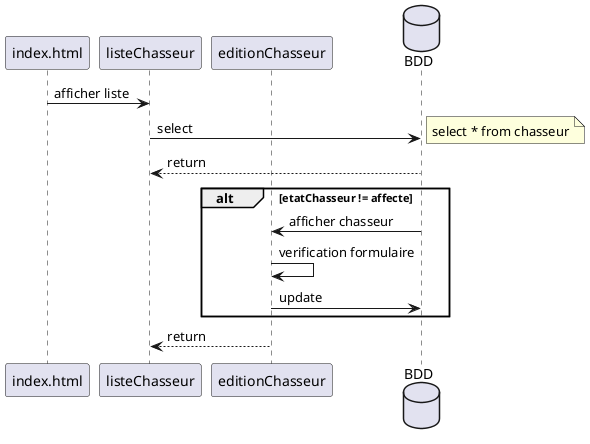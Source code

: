@startuml Diagramme séquence Edition d'un chasseur

participant index.html as appli
participant listeChasseur
participant editionChasseur
database BDD

appli -> listeChasseur : afficher liste

listeChasseur -> BDD : select
note right: select * from chasseur

BDD --> listeChasseur : return

alt etatChasseur != affecte
    BDD -> editionChasseur : afficher chasseur
    editionChasseur -> editionChasseur : verification formulaire
    editionChasseur -> BDD : update
end

editionChasseur --> listeChasseur : return

@enduml